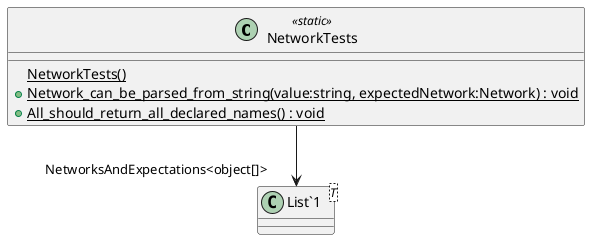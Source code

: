 @startuml
class NetworkTests <<static>> {
    {static} NetworkTests()
    + {static} Network_can_be_parsed_from_string(value:string, expectedNetwork:Network) : void
    + {static} All_should_return_all_declared_names() : void
}
class "List`1"<T> {
}
NetworkTests --> "NetworksAndExpectations<object[]>" "List`1"
@enduml
